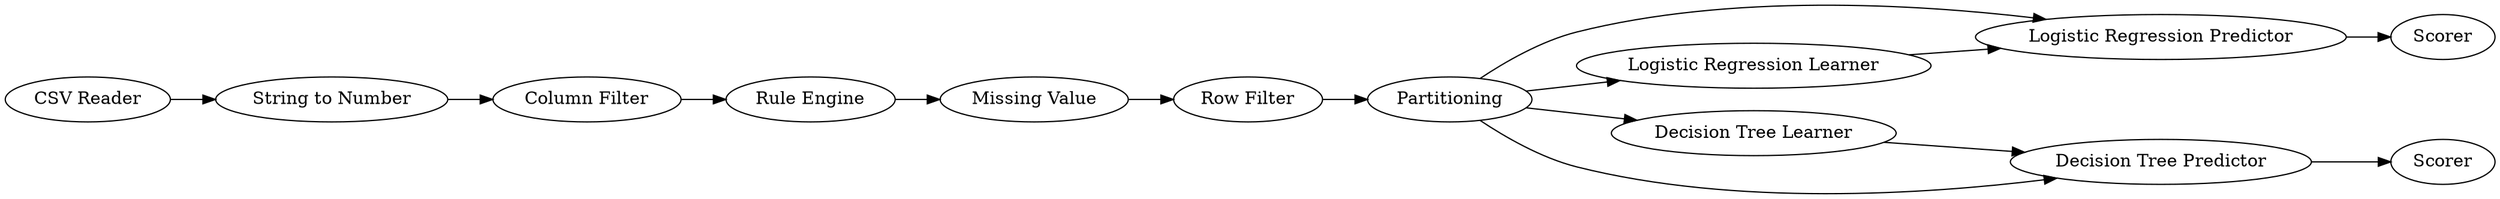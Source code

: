 digraph {
	7 -> 14
	7 -> 8
	14 -> 16
	15 -> 14
	4 -> 5
	1 -> 2
	8 -> 9
	3 -> 4
	5 -> 6
	7 -> 15
	9 -> 10
	2 -> 3
	6 -> 7
	7 -> 9
	5 [label="Missing Value"]
	16 [label=Scorer]
	1 [label="CSV Reader"]
	7 [label=Partitioning]
	9 [label="Decision Tree Predictor"]
	4 [label="Rule Engine"]
	6 [label="Row Filter"]
	15 [label="Logistic Regression Learner"]
	8 [label="Decision Tree Learner"]
	14 [label="Logistic Regression Predictor"]
	3 [label="Column Filter"]
	2 [label="String to Number"]
	10 [label=Scorer]
	rankdir=LR
}
